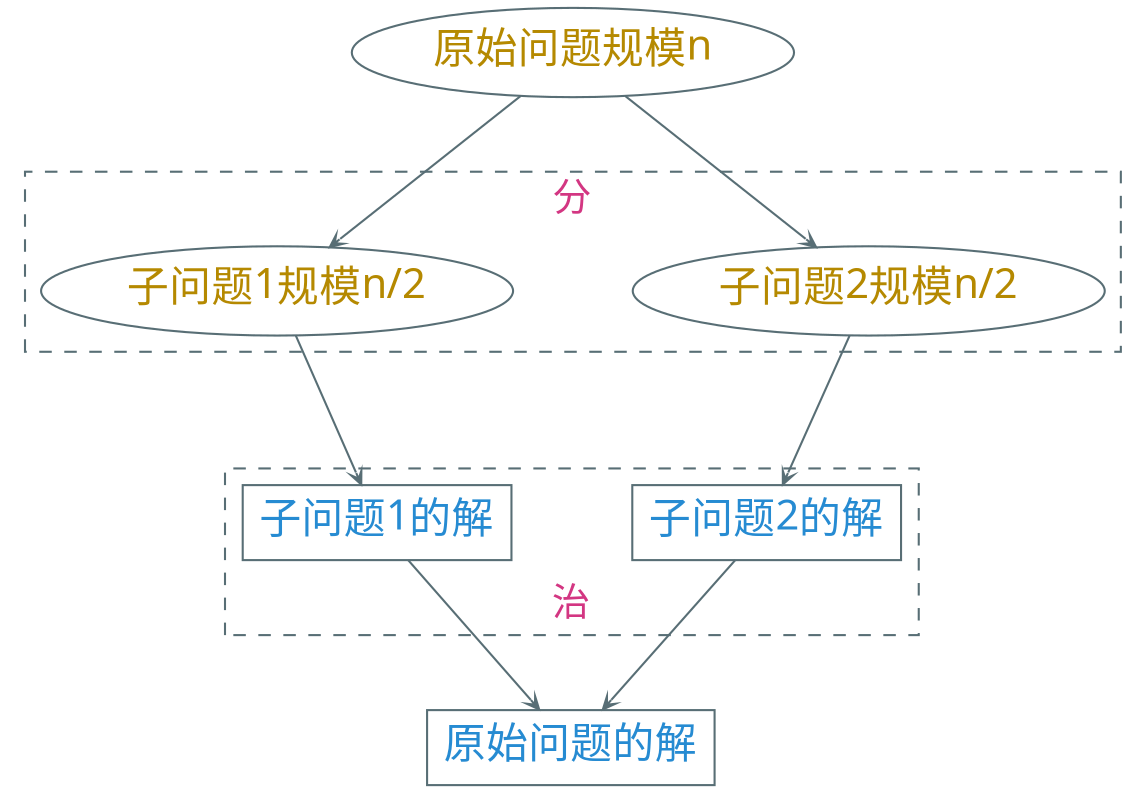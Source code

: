 digraph g {
    bgcolor=transparent
    graph [nodesep=0.8, ranksep=1.0]
    rankdir=TB
    node [shape=ellipse, color="#586e75", fontcolor="#b58900", fontsize=20, fontname="LXGWWenKai"]
    edge [arrowhead=vee, arrowsize=0.6, color="#586e75", fontcolor="#268bd2", fontsize=16]

    原始问题规模n

    subgraph cluster_0 {
        style=dashed
        fontname="LXGWWenKai"
        label=分
        fontsize=18
        color="#586e75"
        labelloc="l"
        fontcolor="#d33682"

        "子问题2规模n/2", "子问题1规模n/2"
    }

    原始问题规模n -> {"子问题1规模n/2", "子问题2规模n/2"}

    subgraph cluster_1 {
        style=dashed
        fontname="LXGWWenKai"
        label=治
        fontsize=18
        color="#586e75"
        labelloc="b"
        fontcolor="#d33682"

        node [shape=box fontcolor="#268bd2"]

        子问题2的解, 子问题1的解
    }

    "子问题1规模n/2" -> 子问题1的解
    "子问题2规模n/2" -> 子问题2的解

    node [shape=box fontcolor="#268bd2"]
    
    {子问题1的解, 子问题2的解} -> 原始问题的解
}